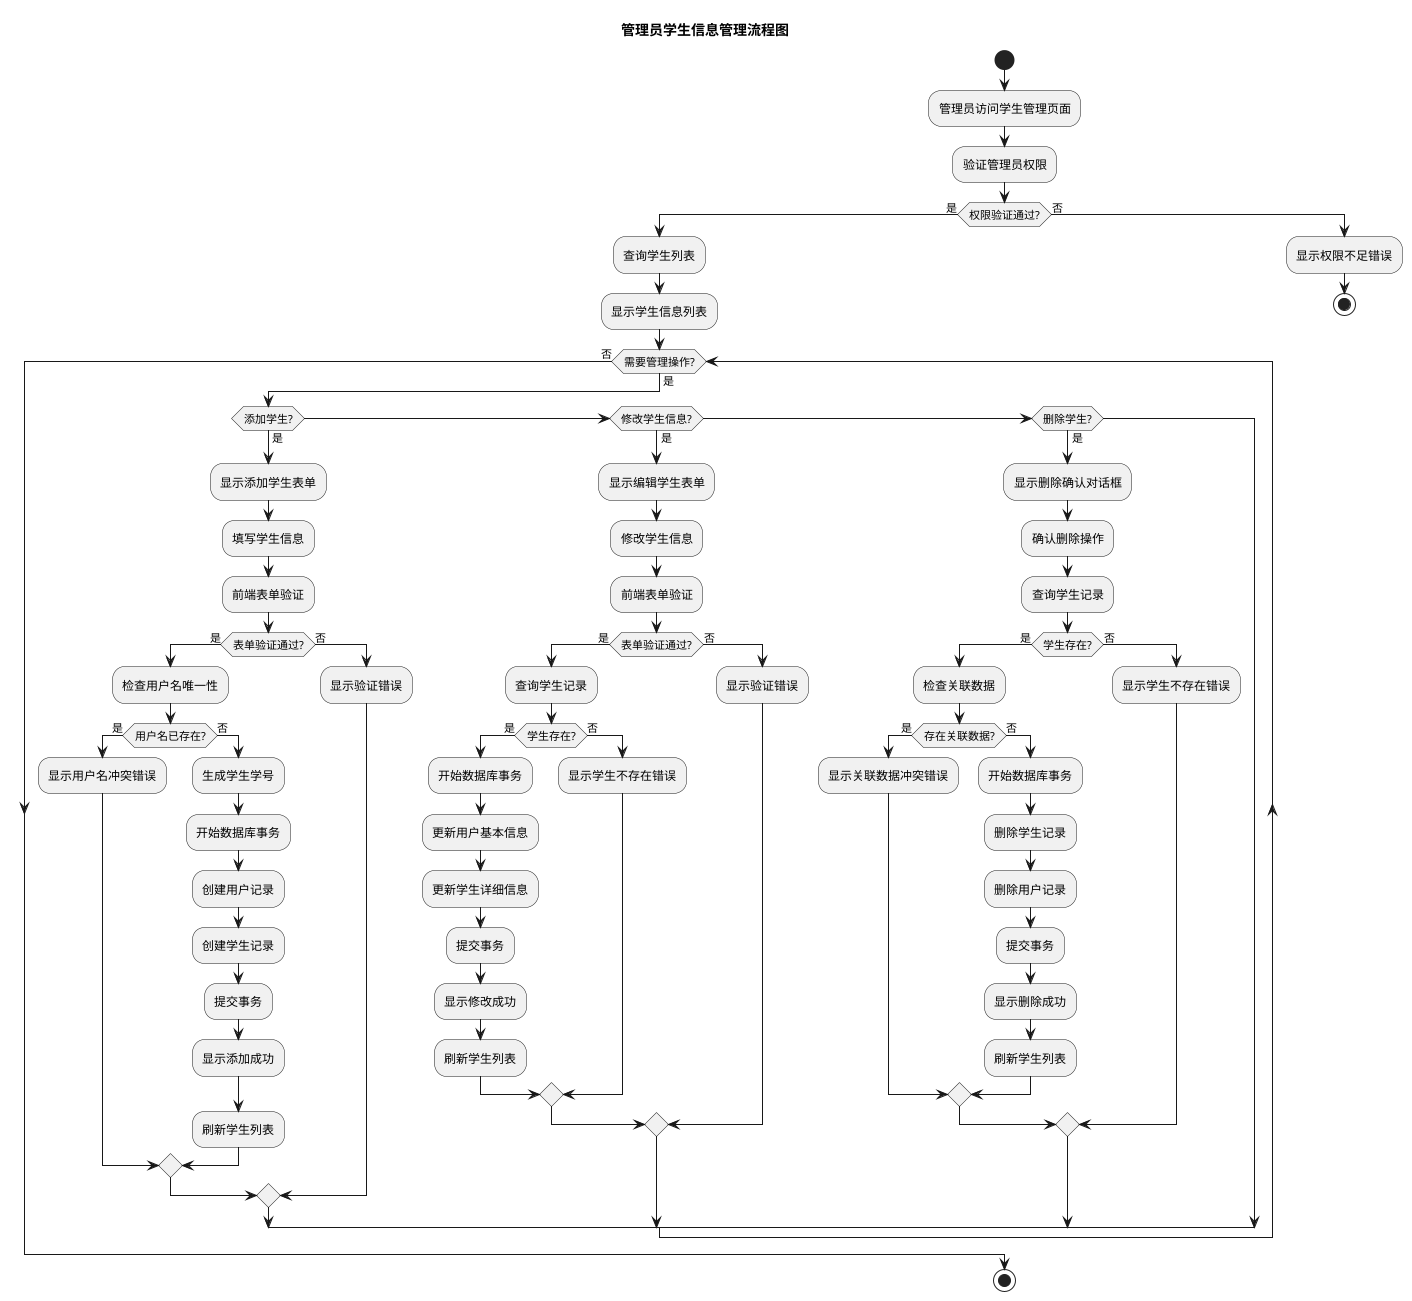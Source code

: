 @startuml 学生信息管理流程图
title 管理员学生信息管理流程图

start

:管理员访问学生管理页面;
:验证管理员权限;

if (权限验证通过?) then (是)
    :查询学生列表;
    :显示学生信息列表;
    
    while (需要管理操作?) is (是)
        if (添加学生?) then (是)
            :显示添加学生表单;
            :填写学生信息;
            :前端表单验证;
            
            if (表单验证通过?) then (是)
                :检查用户名唯一性;
                
                if (用户名已存在?) then (是)
                    :显示用户名冲突错误;
                else (否)
                    :生成学生学号;
                    :开始数据库事务;
                    :创建用户记录;
                    :创建学生记录;
                    :提交事务;
                    :显示添加成功;
                    :刷新学生列表;
                endif
            else (否)
                :显示验证错误;
            endif
            
        elseif (修改学生信息?) then (是)
            :显示编辑学生表单;
            :修改学生信息;
            :前端表单验证;
            
            if (表单验证通过?) then (是)
                :查询学生记录;
                
                if (学生存在?) then (是)
                    :开始数据库事务;
                    :更新用户基本信息;
                    :更新学生详细信息;
                    :提交事务;
                    :显示修改成功;
                    :刷新学生列表;
                else (否)
                    :显示学生不存在错误;
                endif
            else (否)
                :显示验证错误;
            endif
            
        elseif (删除学生?) then (是)
            :显示删除确认对话框;
            :确认删除操作;
            :查询学生记录;
            
            if (学生存在?) then (是)
                :检查关联数据;
                
                if (存在关联数据?) then (是)
                    :显示关联数据冲突错误;
                else (否)
                    :开始数据库事务;
                    :删除学生记录;
                    :删除用户记录;
                    :提交事务;
                    :显示删除成功;
                    :刷新学生列表;
                endif
            else (否)
                :显示学生不存在错误;
            endif
        endif
    endwhile (否)
else (否)
    :显示权限不足错误;
    stop
endif

stop

@enduml 
